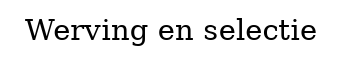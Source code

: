 digraph "class diagram of WervingEnSelectie" {
	graph [bgcolor=white,
		label="Werving en selectie",
		rankdir=LR
	];
	node [label="\N"];
	edge [fontsize=11,
		minlen=4
	];
}
